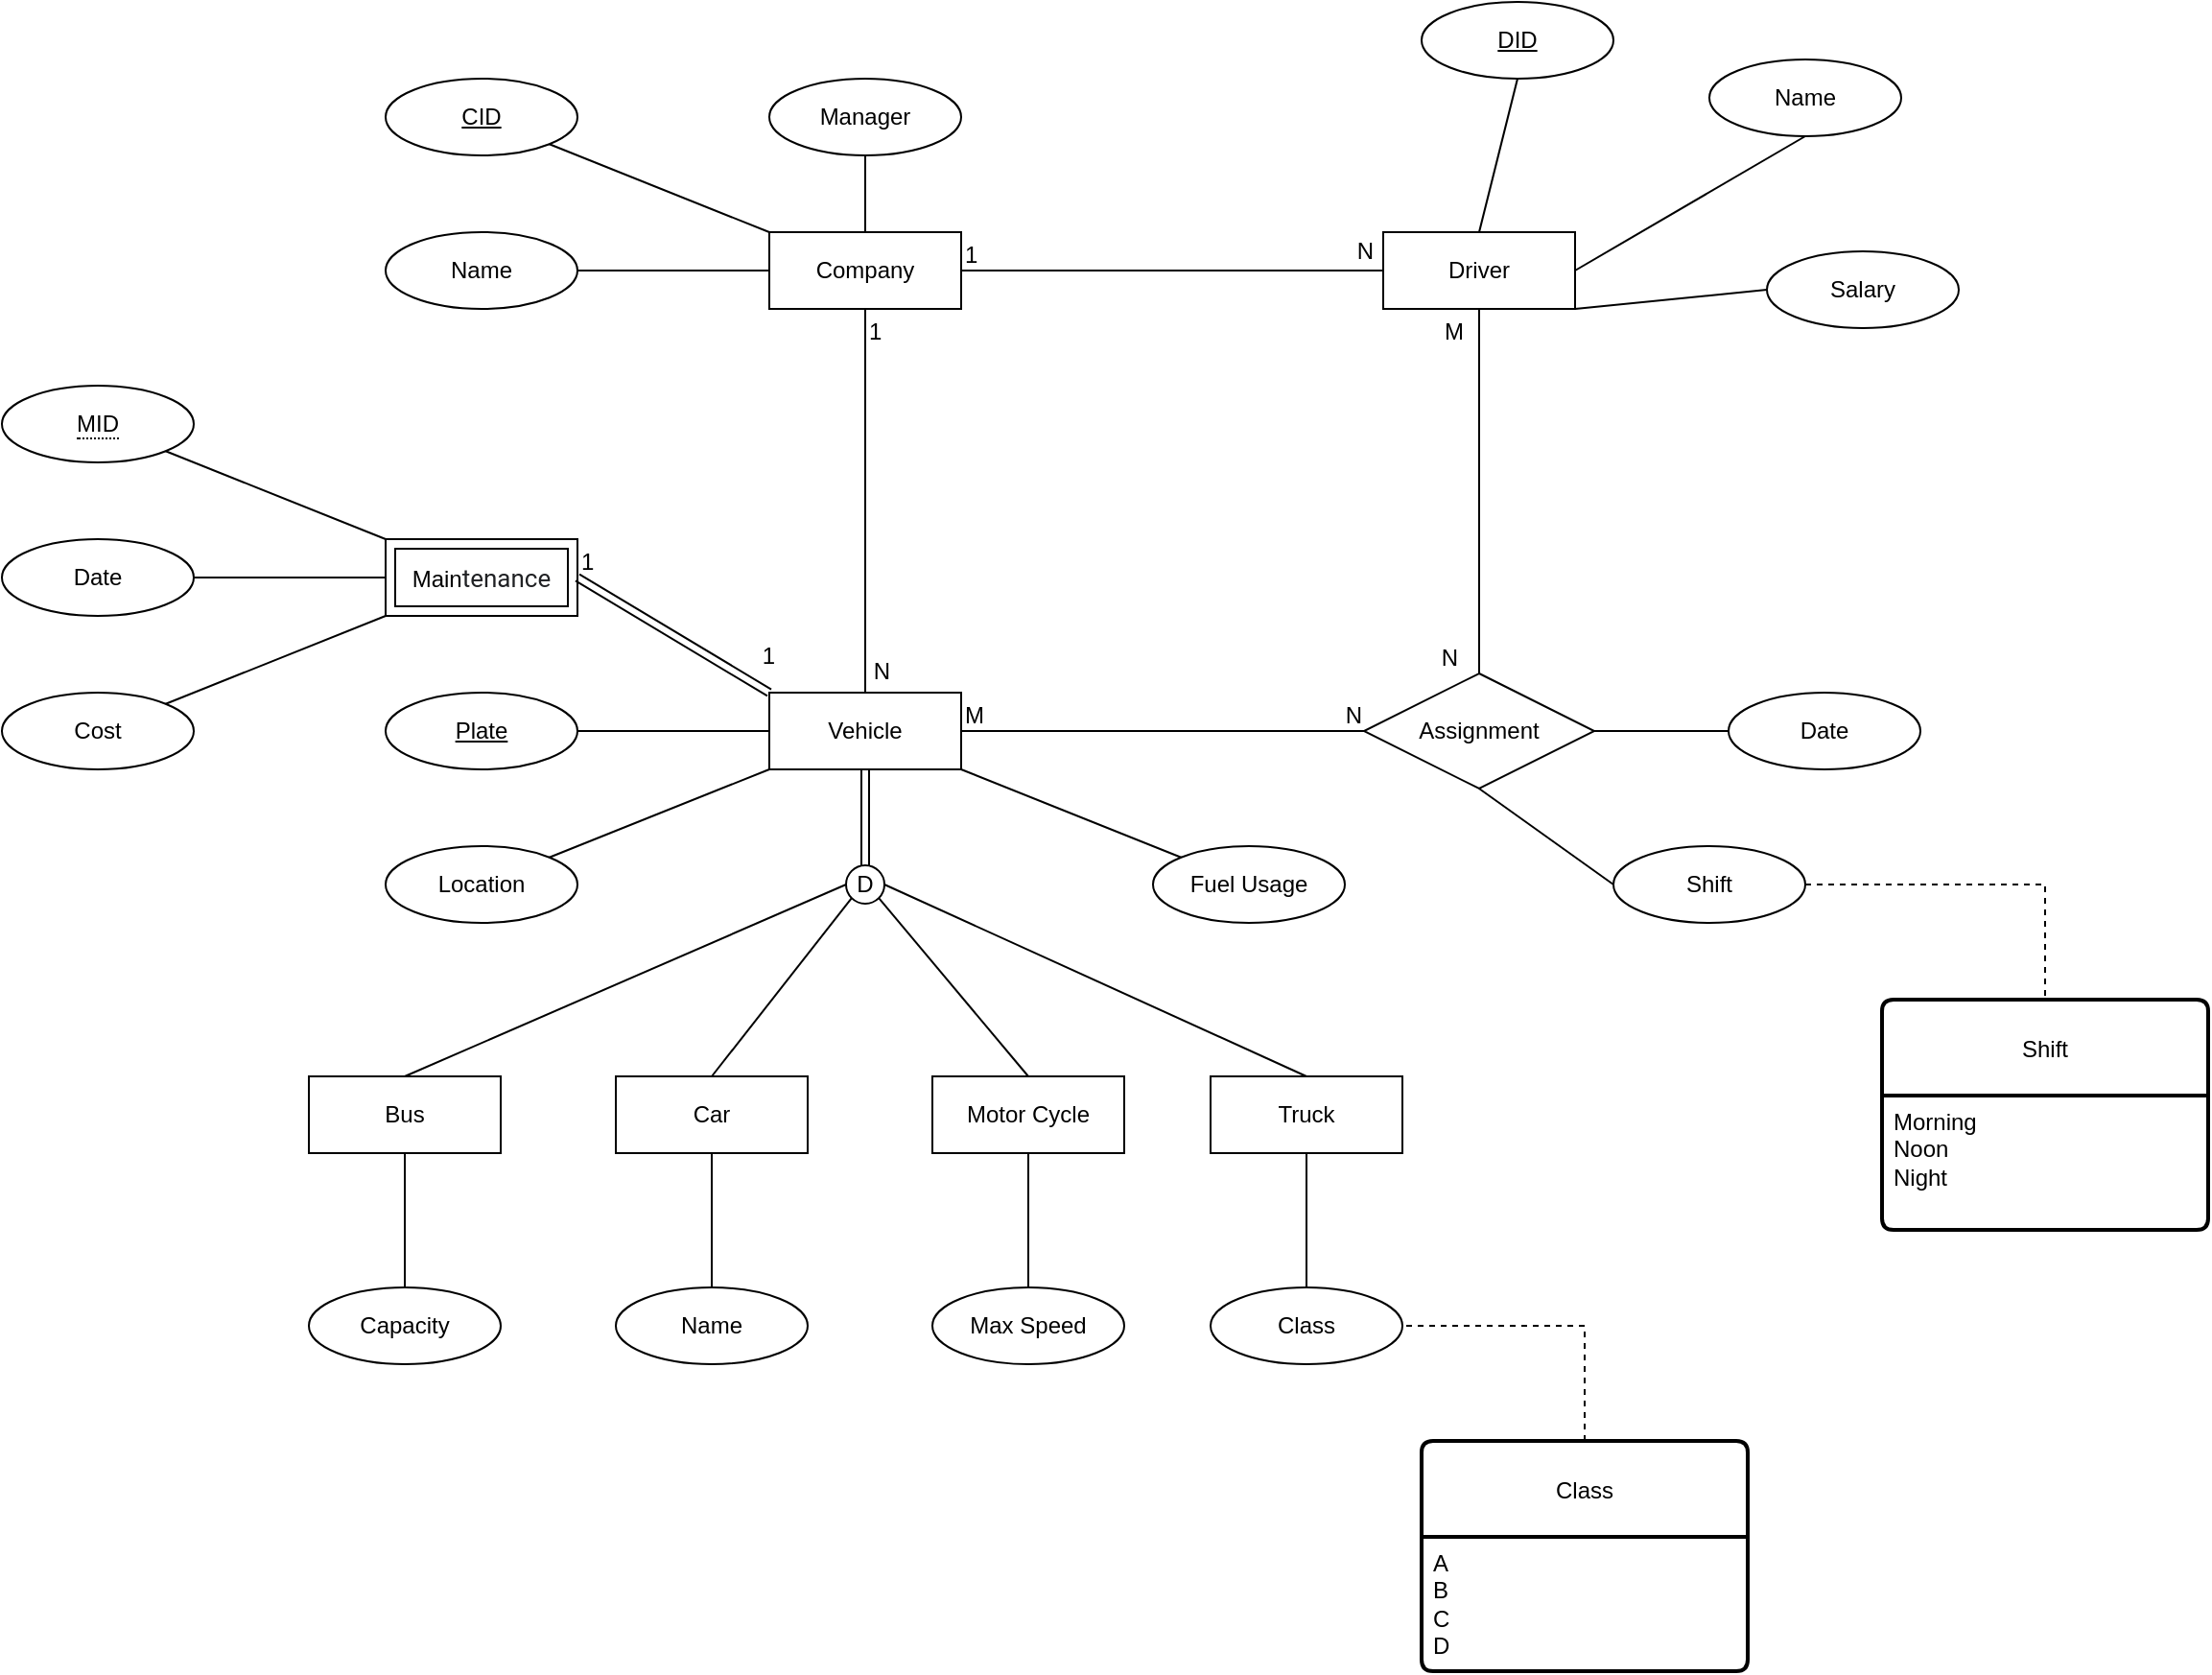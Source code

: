 <mxfile version="25.0.3">
  <diagram name="‫صفحه - 1‬" id="swpxOYMOvkDVnuEdzERW">
    <mxGraphModel dx="1900" dy="625" grid="1" gridSize="10" guides="1" tooltips="1" connect="1" arrows="1" fold="1" page="1" pageScale="1" pageWidth="850" pageHeight="1100" math="0" shadow="0">
      <root>
        <mxCell id="0" />
        <mxCell id="1" parent="0" />
        <mxCell id="I1n8lSlqwyOhps3QZJtH-1" value="Company" style="whiteSpace=wrap;html=1;align=center;" parent="1" vertex="1">
          <mxGeometry x="250" y="200" width="100" height="40" as="geometry" />
        </mxCell>
        <mxCell id="I1n8lSlqwyOhps3QZJtH-2" value="Vehicle" style="whiteSpace=wrap;html=1;align=center;" parent="1" vertex="1">
          <mxGeometry x="250" y="440" width="100" height="40" as="geometry" />
        </mxCell>
        <mxCell id="I1n8lSlqwyOhps3QZJtH-3" value="Driver" style="whiteSpace=wrap;html=1;align=center;" parent="1" vertex="1">
          <mxGeometry x="570" y="200" width="100" height="40" as="geometry" />
        </mxCell>
        <mxCell id="I1n8lSlqwyOhps3QZJtH-6" value="Name" style="ellipse;whiteSpace=wrap;html=1;align=center;" parent="1" vertex="1">
          <mxGeometry x="50" y="200" width="100" height="40" as="geometry" />
        </mxCell>
        <mxCell id="I1n8lSlqwyOhps3QZJtH-11" value="" style="endArrow=none;html=1;rounded=0;exitX=1;exitY=0.5;exitDx=0;exitDy=0;entryX=0;entryY=0.5;entryDx=0;entryDy=0;" parent="1" source="I1n8lSlqwyOhps3QZJtH-1" target="I1n8lSlqwyOhps3QZJtH-3" edge="1">
          <mxGeometry relative="1" as="geometry">
            <mxPoint x="435" y="290" as="sourcePoint" />
            <mxPoint x="595" y="290" as="targetPoint" />
          </mxGeometry>
        </mxCell>
        <mxCell id="I1n8lSlqwyOhps3QZJtH-12" value="1" style="resizable=0;html=1;whiteSpace=wrap;align=left;verticalAlign=bottom;" parent="I1n8lSlqwyOhps3QZJtH-11" connectable="0" vertex="1">
          <mxGeometry x="-1" relative="1" as="geometry" />
        </mxCell>
        <mxCell id="I1n8lSlqwyOhps3QZJtH-13" value="N" style="resizable=0;html=1;whiteSpace=wrap;align=right;verticalAlign=bottom;" parent="I1n8lSlqwyOhps3QZJtH-11" connectable="0" vertex="1">
          <mxGeometry x="1" relative="1" as="geometry">
            <mxPoint x="-4" y="-2" as="offset" />
          </mxGeometry>
        </mxCell>
        <mxCell id="I1n8lSlqwyOhps3QZJtH-14" value="DID" style="ellipse;whiteSpace=wrap;html=1;align=center;fontStyle=4;" parent="1" vertex="1">
          <mxGeometry x="590" y="80" width="100" height="40" as="geometry" />
        </mxCell>
        <mxCell id="I1n8lSlqwyOhps3QZJtH-15" value="" style="endArrow=none;html=1;rounded=0;exitX=0.5;exitY=1;exitDx=0;exitDy=0;entryX=0.5;entryY=0;entryDx=0;entryDy=0;" parent="1" source="I1n8lSlqwyOhps3QZJtH-1" target="I1n8lSlqwyOhps3QZJtH-2" edge="1">
          <mxGeometry relative="1" as="geometry">
            <mxPoint x="350" y="320" as="sourcePoint" />
            <mxPoint x="510" y="320" as="targetPoint" />
          </mxGeometry>
        </mxCell>
        <mxCell id="I1n8lSlqwyOhps3QZJtH-16" value="1" style="resizable=0;html=1;whiteSpace=wrap;align=left;verticalAlign=bottom;" parent="I1n8lSlqwyOhps3QZJtH-15" connectable="0" vertex="1">
          <mxGeometry x="-1" relative="1" as="geometry">
            <mxPoint y="20" as="offset" />
          </mxGeometry>
        </mxCell>
        <mxCell id="I1n8lSlqwyOhps3QZJtH-17" value="N" style="resizable=0;html=1;whiteSpace=wrap;align=right;verticalAlign=bottom;" parent="I1n8lSlqwyOhps3QZJtH-15" connectable="0" vertex="1">
          <mxGeometry x="1" relative="1" as="geometry">
            <mxPoint x="14" y="-3" as="offset" />
          </mxGeometry>
        </mxCell>
        <mxCell id="I1n8lSlqwyOhps3QZJtH-19" value="Name" style="ellipse;whiteSpace=wrap;html=1;align=center;" parent="1" vertex="1">
          <mxGeometry x="740" y="110" width="100" height="40" as="geometry" />
        </mxCell>
        <mxCell id="I1n8lSlqwyOhps3QZJtH-20" value="Bus" style="whiteSpace=wrap;html=1;align=center;" parent="1" vertex="1">
          <mxGeometry x="10" y="640" width="100" height="40" as="geometry" />
        </mxCell>
        <mxCell id="I1n8lSlqwyOhps3QZJtH-21" value="Car" style="whiteSpace=wrap;html=1;align=center;" parent="1" vertex="1">
          <mxGeometry x="170" y="640" width="100" height="40" as="geometry" />
        </mxCell>
        <mxCell id="I1n8lSlqwyOhps3QZJtH-22" value="Motor Cycle" style="whiteSpace=wrap;html=1;align=center;" parent="1" vertex="1">
          <mxGeometry x="335" y="640" width="100" height="40" as="geometry" />
        </mxCell>
        <mxCell id="I1n8lSlqwyOhps3QZJtH-23" value="Truck" style="whiteSpace=wrap;html=1;align=center;" parent="1" vertex="1">
          <mxGeometry x="480" y="640" width="100" height="40" as="geometry" />
        </mxCell>
        <mxCell id="I1n8lSlqwyOhps3QZJtH-25" value="Plate" style="ellipse;whiteSpace=wrap;html=1;align=center;fontStyle=4;" parent="1" vertex="1">
          <mxGeometry x="50" y="440" width="100" height="40" as="geometry" />
        </mxCell>
        <mxCell id="I1n8lSlqwyOhps3QZJtH-26" value="" style="endArrow=none;html=1;rounded=0;exitX=1;exitY=0.5;exitDx=0;exitDy=0;entryX=0;entryY=0.5;entryDx=0;entryDy=0;" parent="1" source="I1n8lSlqwyOhps3QZJtH-25" target="I1n8lSlqwyOhps3QZJtH-2" edge="1">
          <mxGeometry width="50" height="50" relative="1" as="geometry">
            <mxPoint x="410" y="500" as="sourcePoint" />
            <mxPoint x="460" y="450" as="targetPoint" />
          </mxGeometry>
        </mxCell>
        <mxCell id="I1n8lSlqwyOhps3QZJtH-28" value="Fuel Usage" style="ellipse;whiteSpace=wrap;html=1;align=center;" parent="1" vertex="1">
          <mxGeometry x="450" y="520" width="100" height="40" as="geometry" />
        </mxCell>
        <mxCell id="I1n8lSlqwyOhps3QZJtH-30" value="" style="endArrow=none;html=1;rounded=0;exitX=1;exitY=0.5;exitDx=0;exitDy=0;entryX=0;entryY=0.5;entryDx=0;entryDy=0;" parent="1" source="I1n8lSlqwyOhps3QZJtH-6" target="I1n8lSlqwyOhps3QZJtH-1" edge="1">
          <mxGeometry width="50" height="50" relative="1" as="geometry">
            <mxPoint x="210" y="280" as="sourcePoint" />
            <mxPoint x="260" y="230" as="targetPoint" />
          </mxGeometry>
        </mxCell>
        <mxCell id="I1n8lSlqwyOhps3QZJtH-31" value="" style="endArrow=none;html=1;rounded=0;exitX=0.5;exitY=0;exitDx=0;exitDy=0;entryX=0.5;entryY=1;entryDx=0;entryDy=0;" parent="1" source="I1n8lSlqwyOhps3QZJtH-3" target="I1n8lSlqwyOhps3QZJtH-14" edge="1">
          <mxGeometry width="50" height="50" relative="1" as="geometry">
            <mxPoint x="520" y="180" as="sourcePoint" />
            <mxPoint x="590" y="130" as="targetPoint" />
          </mxGeometry>
        </mxCell>
        <mxCell id="I1n8lSlqwyOhps3QZJtH-32" value="Assignment" style="shape=rhombus;perimeter=rhombusPerimeter;whiteSpace=wrap;html=1;align=center;" parent="1" vertex="1">
          <mxGeometry x="560" y="430" width="120" height="60" as="geometry" />
        </mxCell>
        <mxCell id="I1n8lSlqwyOhps3QZJtH-33" value="" style="endArrow=none;html=1;rounded=0;exitX=1;exitY=0.5;exitDx=0;exitDy=0;entryX=0.5;entryY=1;entryDx=0;entryDy=0;" parent="1" source="I1n8lSlqwyOhps3QZJtH-3" target="I1n8lSlqwyOhps3QZJtH-19" edge="1">
          <mxGeometry width="50" height="50" relative="1" as="geometry">
            <mxPoint x="780" y="280" as="sourcePoint" />
            <mxPoint x="830" y="230" as="targetPoint" />
          </mxGeometry>
        </mxCell>
        <mxCell id="I1n8lSlqwyOhps3QZJtH-34" value="Date" style="ellipse;whiteSpace=wrap;html=1;align=center;" parent="1" vertex="1">
          <mxGeometry x="750" y="440" width="100" height="40" as="geometry" />
        </mxCell>
        <mxCell id="I1n8lSlqwyOhps3QZJtH-35" value="" style="endArrow=none;html=1;rounded=0;exitX=1;exitY=0.5;exitDx=0;exitDy=0;entryX=0;entryY=0.5;entryDx=0;entryDy=0;" parent="1" source="I1n8lSlqwyOhps3QZJtH-32" target="I1n8lSlqwyOhps3QZJtH-34" edge="1">
          <mxGeometry width="50" height="50" relative="1" as="geometry">
            <mxPoint x="760" y="470" as="sourcePoint" />
            <mxPoint x="810" y="420" as="targetPoint" />
          </mxGeometry>
        </mxCell>
        <mxCell id="I1n8lSlqwyOhps3QZJtH-36" value="" style="endArrow=none;html=1;rounded=0;exitX=1;exitY=1;exitDx=0;exitDy=0;entryX=0;entryY=0;entryDx=0;entryDy=0;" parent="1" source="I1n8lSlqwyOhps3QZJtH-2" target="I1n8lSlqwyOhps3QZJtH-28" edge="1">
          <mxGeometry width="50" height="50" relative="1" as="geometry">
            <mxPoint x="400" y="480" as="sourcePoint" />
            <mxPoint x="470" y="450" as="targetPoint" />
          </mxGeometry>
        </mxCell>
        <mxCell id="I1n8lSlqwyOhps3QZJtH-37" value="Location" style="ellipse;whiteSpace=wrap;html=1;align=center;" parent="1" vertex="1">
          <mxGeometry x="50" y="520" width="100" height="40" as="geometry" />
        </mxCell>
        <mxCell id="I1n8lSlqwyOhps3QZJtH-38" value="" style="endArrow=none;html=1;rounded=0;exitX=1;exitY=0;exitDx=0;exitDy=0;entryX=0;entryY=1;entryDx=0;entryDy=0;" parent="1" source="I1n8lSlqwyOhps3QZJtH-37" target="I1n8lSlqwyOhps3QZJtH-2" edge="1">
          <mxGeometry width="50" height="50" relative="1" as="geometry">
            <mxPoint x="200" y="530" as="sourcePoint" />
            <mxPoint x="250" y="480" as="targetPoint" />
          </mxGeometry>
        </mxCell>
        <mxCell id="I1n8lSlqwyOhps3QZJtH-39" value="Main&lt;span style=&quot;color: rgb(32, 33, 36); font-family: Roboto, arial, sans-serif; font-size: 13px; text-align: right; white-space-collapse: preserve; background-color: rgb(255, 255, 255);&quot;&gt;tenance&lt;/span&gt;" style="shape=ext;margin=3;double=1;whiteSpace=wrap;html=1;align=center;" parent="1" vertex="1">
          <mxGeometry x="50" y="360" width="100" height="40" as="geometry" />
        </mxCell>
        <mxCell id="I1n8lSlqwyOhps3QZJtH-41" value="" style="endArrow=none;html=1;rounded=0;exitX=1;exitY=0.5;exitDx=0;exitDy=0;entryX=0;entryY=0.5;entryDx=0;entryDy=0;" parent="1" source="I1n8lSlqwyOhps3QZJtH-42" target="I1n8lSlqwyOhps3QZJtH-39" edge="1">
          <mxGeometry width="50" height="50" relative="1" as="geometry">
            <mxPoint x="110" y="285" as="sourcePoint" />
            <mxPoint x="160" y="235" as="targetPoint" />
          </mxGeometry>
        </mxCell>
        <mxCell id="I1n8lSlqwyOhps3QZJtH-42" value="Date" style="ellipse;whiteSpace=wrap;html=1;align=center;" parent="1" vertex="1">
          <mxGeometry x="-150" y="360" width="100" height="40" as="geometry" />
        </mxCell>
        <mxCell id="I1n8lSlqwyOhps3QZJtH-43" value="Salary" style="ellipse;whiteSpace=wrap;html=1;align=center;" parent="1" vertex="1">
          <mxGeometry x="770" y="210" width="100" height="40" as="geometry" />
        </mxCell>
        <mxCell id="I1n8lSlqwyOhps3QZJtH-44" value="" style="endArrow=none;html=1;rounded=0;exitX=1;exitY=1;exitDx=0;exitDy=0;entryX=0;entryY=0.5;entryDx=0;entryDy=0;" parent="1" source="I1n8lSlqwyOhps3QZJtH-3" target="I1n8lSlqwyOhps3QZJtH-43" edge="1">
          <mxGeometry width="50" height="50" relative="1" as="geometry">
            <mxPoint x="630" y="270" as="sourcePoint" />
            <mxPoint x="690" y="340" as="targetPoint" />
          </mxGeometry>
        </mxCell>
        <mxCell id="I1n8lSlqwyOhps3QZJtH-46" value="Cost" style="ellipse;whiteSpace=wrap;html=1;align=center;" parent="1" vertex="1">
          <mxGeometry x="-150" y="440" width="100" height="40" as="geometry" />
        </mxCell>
        <mxCell id="I1n8lSlqwyOhps3QZJtH-47" value="" style="endArrow=none;html=1;rounded=0;exitX=1;exitY=0;exitDx=0;exitDy=0;entryX=0;entryY=1;entryDx=0;entryDy=0;" parent="1" source="I1n8lSlqwyOhps3QZJtH-46" target="I1n8lSlqwyOhps3QZJtH-39" edge="1">
          <mxGeometry width="50" height="50" relative="1" as="geometry">
            <mxPoint x="410" y="370" as="sourcePoint" />
            <mxPoint x="460" y="320" as="targetPoint" />
          </mxGeometry>
        </mxCell>
        <mxCell id="I1n8lSlqwyOhps3QZJtH-48" value="" style="shape=link;html=1;rounded=0;exitX=1;exitY=0.5;exitDx=0;exitDy=0;entryX=0;entryY=0;entryDx=0;entryDy=0;" parent="1" source="I1n8lSlqwyOhps3QZJtH-39" target="I1n8lSlqwyOhps3QZJtH-2" edge="1">
          <mxGeometry relative="1" as="geometry">
            <mxPoint x="180" y="390" as="sourcePoint" />
            <mxPoint x="340" y="390" as="targetPoint" />
          </mxGeometry>
        </mxCell>
        <mxCell id="I1n8lSlqwyOhps3QZJtH-49" value="1" style="resizable=0;html=1;whiteSpace=wrap;align=left;verticalAlign=bottom;" parent="I1n8lSlqwyOhps3QZJtH-48" connectable="0" vertex="1">
          <mxGeometry x="-1" relative="1" as="geometry" />
        </mxCell>
        <mxCell id="I1n8lSlqwyOhps3QZJtH-50" value="1" style="resizable=0;html=1;whiteSpace=wrap;align=right;verticalAlign=bottom;" parent="I1n8lSlqwyOhps3QZJtH-48" connectable="0" vertex="1">
          <mxGeometry x="1" relative="1" as="geometry">
            <mxPoint x="5" y="-10" as="offset" />
          </mxGeometry>
        </mxCell>
        <mxCell id="I1n8lSlqwyOhps3QZJtH-51" value="" style="endArrow=none;html=1;rounded=0;exitX=0.5;exitY=1;exitDx=0;exitDy=0;entryX=0.5;entryY=0;entryDx=0;entryDy=0;" parent="1" source="I1n8lSlqwyOhps3QZJtH-3" target="I1n8lSlqwyOhps3QZJtH-32" edge="1">
          <mxGeometry relative="1" as="geometry">
            <mxPoint x="600" y="320" as="sourcePoint" />
            <mxPoint x="760" y="320" as="targetPoint" />
          </mxGeometry>
        </mxCell>
        <mxCell id="I1n8lSlqwyOhps3QZJtH-52" value="M" style="resizable=0;html=1;whiteSpace=wrap;align=left;verticalAlign=bottom;" parent="I1n8lSlqwyOhps3QZJtH-51" connectable="0" vertex="1">
          <mxGeometry x="-1" relative="1" as="geometry">
            <mxPoint x="-20" y="20" as="offset" />
          </mxGeometry>
        </mxCell>
        <mxCell id="I1n8lSlqwyOhps3QZJtH-53" value="N" style="resizable=0;html=1;whiteSpace=wrap;align=right;verticalAlign=bottom;" parent="I1n8lSlqwyOhps3QZJtH-51" connectable="0" vertex="1">
          <mxGeometry x="1" relative="1" as="geometry">
            <mxPoint x="-10" as="offset" />
          </mxGeometry>
        </mxCell>
        <mxCell id="I1n8lSlqwyOhps3QZJtH-54" value="" style="endArrow=none;html=1;rounded=0;exitX=1;exitY=0.5;exitDx=0;exitDy=0;entryX=0;entryY=0.5;entryDx=0;entryDy=0;" parent="1" source="I1n8lSlqwyOhps3QZJtH-2" target="I1n8lSlqwyOhps3QZJtH-32" edge="1">
          <mxGeometry relative="1" as="geometry">
            <mxPoint x="490" y="490" as="sourcePoint" />
            <mxPoint x="650" y="490" as="targetPoint" />
          </mxGeometry>
        </mxCell>
        <mxCell id="I1n8lSlqwyOhps3QZJtH-55" value="M" style="resizable=0;html=1;whiteSpace=wrap;align=left;verticalAlign=bottom;" parent="I1n8lSlqwyOhps3QZJtH-54" connectable="0" vertex="1">
          <mxGeometry x="-1" relative="1" as="geometry" />
        </mxCell>
        <mxCell id="I1n8lSlqwyOhps3QZJtH-56" value="N" style="resizable=0;html=1;whiteSpace=wrap;align=right;verticalAlign=bottom;" parent="I1n8lSlqwyOhps3QZJtH-54" connectable="0" vertex="1">
          <mxGeometry x="1" relative="1" as="geometry" />
        </mxCell>
        <mxCell id="I1n8lSlqwyOhps3QZJtH-57" value="Shift" style="ellipse;whiteSpace=wrap;html=1;align=center;" parent="1" vertex="1">
          <mxGeometry x="690" y="520" width="100" height="40" as="geometry" />
        </mxCell>
        <mxCell id="I1n8lSlqwyOhps3QZJtH-59" value="&lt;span style=&quot;font-size: 12px;&quot;&gt;Shift&lt;/span&gt;" style="swimlane;childLayout=stackLayout;horizontal=1;startSize=50;horizontalStack=0;rounded=1;fontSize=14;fontStyle=0;strokeWidth=2;resizeParent=0;resizeLast=1;shadow=0;dashed=0;align=center;arcSize=4;whiteSpace=wrap;html=1;" parent="1" vertex="1">
          <mxGeometry x="830" y="600" width="170" height="120" as="geometry" />
        </mxCell>
        <mxCell id="I1n8lSlqwyOhps3QZJtH-60" value="Morning&lt;div&gt;Noon&lt;/div&gt;&lt;div&gt;Night&lt;/div&gt;" style="align=left;strokeColor=none;fillColor=none;spacingLeft=4;fontSize=12;verticalAlign=top;resizable=0;rotatable=0;part=1;html=1;" parent="I1n8lSlqwyOhps3QZJtH-59" vertex="1">
          <mxGeometry y="50" width="170" height="70" as="geometry" />
        </mxCell>
        <mxCell id="I1n8lSlqwyOhps3QZJtH-61" value="" style="endArrow=none;html=1;rounded=0;exitX=0.5;exitY=1;exitDx=0;exitDy=0;entryX=0;entryY=0.5;entryDx=0;entryDy=0;" parent="1" source="I1n8lSlqwyOhps3QZJtH-32" target="I1n8lSlqwyOhps3QZJtH-57" edge="1">
          <mxGeometry width="50" height="50" relative="1" as="geometry">
            <mxPoint x="810" y="520" as="sourcePoint" />
            <mxPoint x="860" y="470" as="targetPoint" />
          </mxGeometry>
        </mxCell>
        <mxCell id="I1n8lSlqwyOhps3QZJtH-62" value="" style="endArrow=none;dashed=1;html=1;rounded=0;exitX=1;exitY=0.5;exitDx=0;exitDy=0;entryX=0.5;entryY=0;entryDx=0;entryDy=0;edgeStyle=orthogonalEdgeStyle;" parent="1" source="I1n8lSlqwyOhps3QZJtH-57" target="I1n8lSlqwyOhps3QZJtH-59" edge="1">
          <mxGeometry width="50" height="50" relative="1" as="geometry">
            <mxPoint x="810" y="530" as="sourcePoint" />
            <mxPoint x="710" y="360" as="targetPoint" />
          </mxGeometry>
        </mxCell>
        <mxCell id="I1n8lSlqwyOhps3QZJtH-63" value="&lt;span style=&quot;border-bottom: 1px dotted&quot;&gt;MID&lt;/span&gt;" style="ellipse;whiteSpace=wrap;html=1;align=center;" parent="1" vertex="1">
          <mxGeometry x="-150" y="280" width="100" height="40" as="geometry" />
        </mxCell>
        <mxCell id="I1n8lSlqwyOhps3QZJtH-64" value="" style="endArrow=none;html=1;rounded=0;exitX=0;exitY=0;exitDx=0;exitDy=0;entryX=1;entryY=1;entryDx=0;entryDy=0;" parent="1" source="I1n8lSlqwyOhps3QZJtH-39" target="I1n8lSlqwyOhps3QZJtH-63" edge="1">
          <mxGeometry width="50" height="50" relative="1" as="geometry">
            <mxPoint x="210" y="330" as="sourcePoint" />
            <mxPoint x="260" y="280" as="targetPoint" />
          </mxGeometry>
        </mxCell>
        <mxCell id="I1n8lSlqwyOhps3QZJtH-65" value="Capacity" style="ellipse;whiteSpace=wrap;html=1;align=center;" parent="1" vertex="1">
          <mxGeometry x="10" y="750" width="100" height="40" as="geometry" />
        </mxCell>
        <mxCell id="I1n8lSlqwyOhps3QZJtH-66" value="Class" style="ellipse;whiteSpace=wrap;html=1;align=center;" parent="1" vertex="1">
          <mxGeometry x="480" y="750" width="100" height="40" as="geometry" />
        </mxCell>
        <mxCell id="I1n8lSlqwyOhps3QZJtH-67" value="Max Speed" style="ellipse;whiteSpace=wrap;html=1;align=center;" parent="1" vertex="1">
          <mxGeometry x="335" y="750" width="100" height="40" as="geometry" />
        </mxCell>
        <mxCell id="I1n8lSlqwyOhps3QZJtH-68" value="Name" style="ellipse;whiteSpace=wrap;html=1;align=center;" parent="1" vertex="1">
          <mxGeometry x="170" y="750" width="100" height="40" as="geometry" />
        </mxCell>
        <mxCell id="I1n8lSlqwyOhps3QZJtH-70" value="" style="endArrow=none;html=1;rounded=0;exitX=0.5;exitY=0;exitDx=0;exitDy=0;entryX=0;entryY=1;entryDx=0;entryDy=0;" parent="1" source="I1n8lSlqwyOhps3QZJtH-21" target="I1n8lSlqwyOhps3QZJtH-71" edge="1">
          <mxGeometry width="50" height="50" relative="1" as="geometry">
            <mxPoint x="370" y="640" as="sourcePoint" />
            <mxPoint x="240" y="590" as="targetPoint" />
          </mxGeometry>
        </mxCell>
        <mxCell id="I1n8lSlqwyOhps3QZJtH-71" value="D" style="ellipse;whiteSpace=wrap;html=1;" parent="1" vertex="1">
          <mxGeometry x="290" y="530" width="20" height="20" as="geometry" />
        </mxCell>
        <mxCell id="I1n8lSlqwyOhps3QZJtH-73" value="" style="shape=link;html=1;rounded=0;entryX=0.5;entryY=1;entryDx=0;entryDy=0;exitX=0.5;exitY=0;exitDx=0;exitDy=0;" parent="1" source="I1n8lSlqwyOhps3QZJtH-71" target="I1n8lSlqwyOhps3QZJtH-2" edge="1">
          <mxGeometry relative="1" as="geometry">
            <mxPoint x="280" y="670" as="sourcePoint" />
            <mxPoint x="440" y="670" as="targetPoint" />
          </mxGeometry>
        </mxCell>
        <mxCell id="I1n8lSlqwyOhps3QZJtH-74" value="" style="resizable=0;html=1;whiteSpace=wrap;align=right;verticalAlign=bottom;" parent="I1n8lSlqwyOhps3QZJtH-73" connectable="0" vertex="1">
          <mxGeometry x="1" relative="1" as="geometry" />
        </mxCell>
        <mxCell id="I1n8lSlqwyOhps3QZJtH-75" value="" style="endArrow=none;html=1;rounded=0;exitX=1;exitY=1;exitDx=0;exitDy=0;entryX=0.5;entryY=0;entryDx=0;entryDy=0;" parent="1" source="I1n8lSlqwyOhps3QZJtH-71" target="I1n8lSlqwyOhps3QZJtH-22" edge="1">
          <mxGeometry width="50" height="50" relative="1" as="geometry">
            <mxPoint x="430" y="600" as="sourcePoint" />
            <mxPoint x="480" y="550" as="targetPoint" />
          </mxGeometry>
        </mxCell>
        <mxCell id="I1n8lSlqwyOhps3QZJtH-76" value="" style="endArrow=none;html=1;rounded=0;exitX=0.5;exitY=0;exitDx=0;exitDy=0;entryX=0;entryY=0.5;entryDx=0;entryDy=0;" parent="1" source="I1n8lSlqwyOhps3QZJtH-20" target="I1n8lSlqwyOhps3QZJtH-71" edge="1">
          <mxGeometry width="50" height="50" relative="1" as="geometry">
            <mxPoint x="120" y="600" as="sourcePoint" />
            <mxPoint x="170" y="550" as="targetPoint" />
          </mxGeometry>
        </mxCell>
        <mxCell id="I1n8lSlqwyOhps3QZJtH-77" value="" style="endArrow=none;html=1;rounded=0;exitX=1;exitY=0.5;exitDx=0;exitDy=0;entryX=0.5;entryY=0;entryDx=0;entryDy=0;" parent="1" source="I1n8lSlqwyOhps3QZJtH-71" target="I1n8lSlqwyOhps3QZJtH-23" edge="1">
          <mxGeometry width="50" height="50" relative="1" as="geometry">
            <mxPoint x="480" y="590" as="sourcePoint" />
            <mxPoint x="530" y="540" as="targetPoint" />
          </mxGeometry>
        </mxCell>
        <mxCell id="I1n8lSlqwyOhps3QZJtH-80" value="&lt;span style=&quot;font-size: 12px;&quot;&gt;Class&lt;/span&gt;" style="swimlane;childLayout=stackLayout;horizontal=1;startSize=50;horizontalStack=0;rounded=1;fontSize=14;fontStyle=0;strokeWidth=2;resizeParent=0;resizeLast=1;shadow=0;dashed=0;align=center;arcSize=4;whiteSpace=wrap;html=1;" parent="1" vertex="1">
          <mxGeometry x="590" y="830" width="170" height="120" as="geometry" />
        </mxCell>
        <mxCell id="I1n8lSlqwyOhps3QZJtH-81" value="A&lt;div&gt;B&lt;/div&gt;&lt;div&gt;C&lt;/div&gt;&lt;div&gt;D&lt;/div&gt;" style="align=left;strokeColor=none;fillColor=none;spacingLeft=4;fontSize=12;verticalAlign=top;resizable=0;rotatable=0;part=1;html=1;" parent="I1n8lSlqwyOhps3QZJtH-80" vertex="1">
          <mxGeometry y="50" width="170" height="70" as="geometry" />
        </mxCell>
        <mxCell id="I1n8lSlqwyOhps3QZJtH-83" value="" style="endArrow=none;dashed=1;html=1;rounded=0;exitX=0.5;exitY=0;exitDx=0;exitDy=0;entryX=1;entryY=0.5;entryDx=0;entryDy=0;edgeStyle=orthogonalEdgeStyle;" parent="1" source="I1n8lSlqwyOhps3QZJtH-80" target="I1n8lSlqwyOhps3QZJtH-66" edge="1">
          <mxGeometry width="50" height="50" relative="1" as="geometry">
            <mxPoint x="750" y="840" as="sourcePoint" />
            <mxPoint x="800" y="790" as="targetPoint" />
          </mxGeometry>
        </mxCell>
        <mxCell id="I1n8lSlqwyOhps3QZJtH-87" value="" style="endArrow=none;html=1;rounded=0;exitX=0.5;exitY=0;exitDx=0;exitDy=0;entryX=0.5;entryY=1;entryDx=0;entryDy=0;" parent="1" source="I1n8lSlqwyOhps3QZJtH-66" target="I1n8lSlqwyOhps3QZJtH-23" edge="1">
          <mxGeometry width="50" height="50" relative="1" as="geometry">
            <mxPoint x="480" y="710" as="sourcePoint" />
            <mxPoint x="530" y="660" as="targetPoint" />
          </mxGeometry>
        </mxCell>
        <mxCell id="I1n8lSlqwyOhps3QZJtH-89" value="" style="endArrow=none;html=1;rounded=0;exitX=0.5;exitY=0;exitDx=0;exitDy=0;entryX=0.5;entryY=1;entryDx=0;entryDy=0;" parent="1" source="I1n8lSlqwyOhps3QZJtH-67" target="I1n8lSlqwyOhps3QZJtH-22" edge="1">
          <mxGeometry width="50" height="50" relative="1" as="geometry">
            <mxPoint x="480" y="760" as="sourcePoint" />
            <mxPoint x="530" y="710" as="targetPoint" />
          </mxGeometry>
        </mxCell>
        <mxCell id="I1n8lSlqwyOhps3QZJtH-90" value="" style="endArrow=none;html=1;rounded=0;exitX=0.5;exitY=0;exitDx=0;exitDy=0;entryX=0.5;entryY=1;entryDx=0;entryDy=0;" parent="1" source="I1n8lSlqwyOhps3QZJtH-68" target="I1n8lSlqwyOhps3QZJtH-21" edge="1">
          <mxGeometry width="50" height="50" relative="1" as="geometry">
            <mxPoint x="250" y="760" as="sourcePoint" />
            <mxPoint x="300" y="710" as="targetPoint" />
          </mxGeometry>
        </mxCell>
        <mxCell id="I1n8lSlqwyOhps3QZJtH-91" value="" style="endArrow=none;html=1;rounded=0;exitX=0.5;exitY=0;exitDx=0;exitDy=0;entryX=0.5;entryY=1;entryDx=0;entryDy=0;" parent="1" source="I1n8lSlqwyOhps3QZJtH-65" target="I1n8lSlqwyOhps3QZJtH-20" edge="1">
          <mxGeometry width="50" height="50" relative="1" as="geometry">
            <mxPoint x="100" y="760" as="sourcePoint" />
            <mxPoint x="150" y="710" as="targetPoint" />
          </mxGeometry>
        </mxCell>
        <mxCell id="RCkw0ITap0wkOgzSmUpe-1" value="CID" style="ellipse;whiteSpace=wrap;html=1;align=center;fontStyle=4;" vertex="1" parent="1">
          <mxGeometry x="50" y="120" width="100" height="40" as="geometry" />
        </mxCell>
        <mxCell id="RCkw0ITap0wkOgzSmUpe-2" value="" style="endArrow=none;html=1;rounded=0;exitX=1;exitY=1;exitDx=0;exitDy=0;entryX=0;entryY=0;entryDx=0;entryDy=0;" edge="1" parent="1" source="RCkw0ITap0wkOgzSmUpe-1" target="I1n8lSlqwyOhps3QZJtH-1">
          <mxGeometry width="50" height="50" relative="1" as="geometry">
            <mxPoint x="250" y="140" as="sourcePoint" />
            <mxPoint x="310" y="210" as="targetPoint" />
          </mxGeometry>
        </mxCell>
        <mxCell id="RCkw0ITap0wkOgzSmUpe-3" value="Manager" style="ellipse;whiteSpace=wrap;html=1;align=center;" vertex="1" parent="1">
          <mxGeometry x="250" y="120" width="100" height="40" as="geometry" />
        </mxCell>
        <mxCell id="RCkw0ITap0wkOgzSmUpe-4" value="" style="endArrow=none;html=1;rounded=0;exitX=0.5;exitY=0;exitDx=0;exitDy=0;entryX=0.5;entryY=1;entryDx=0;entryDy=0;" edge="1" parent="1" source="I1n8lSlqwyOhps3QZJtH-1" target="RCkw0ITap0wkOgzSmUpe-3">
          <mxGeometry width="50" height="50" relative="1" as="geometry">
            <mxPoint x="410" y="160" as="sourcePoint" />
            <mxPoint x="460" y="110" as="targetPoint" />
          </mxGeometry>
        </mxCell>
      </root>
    </mxGraphModel>
  </diagram>
</mxfile>
